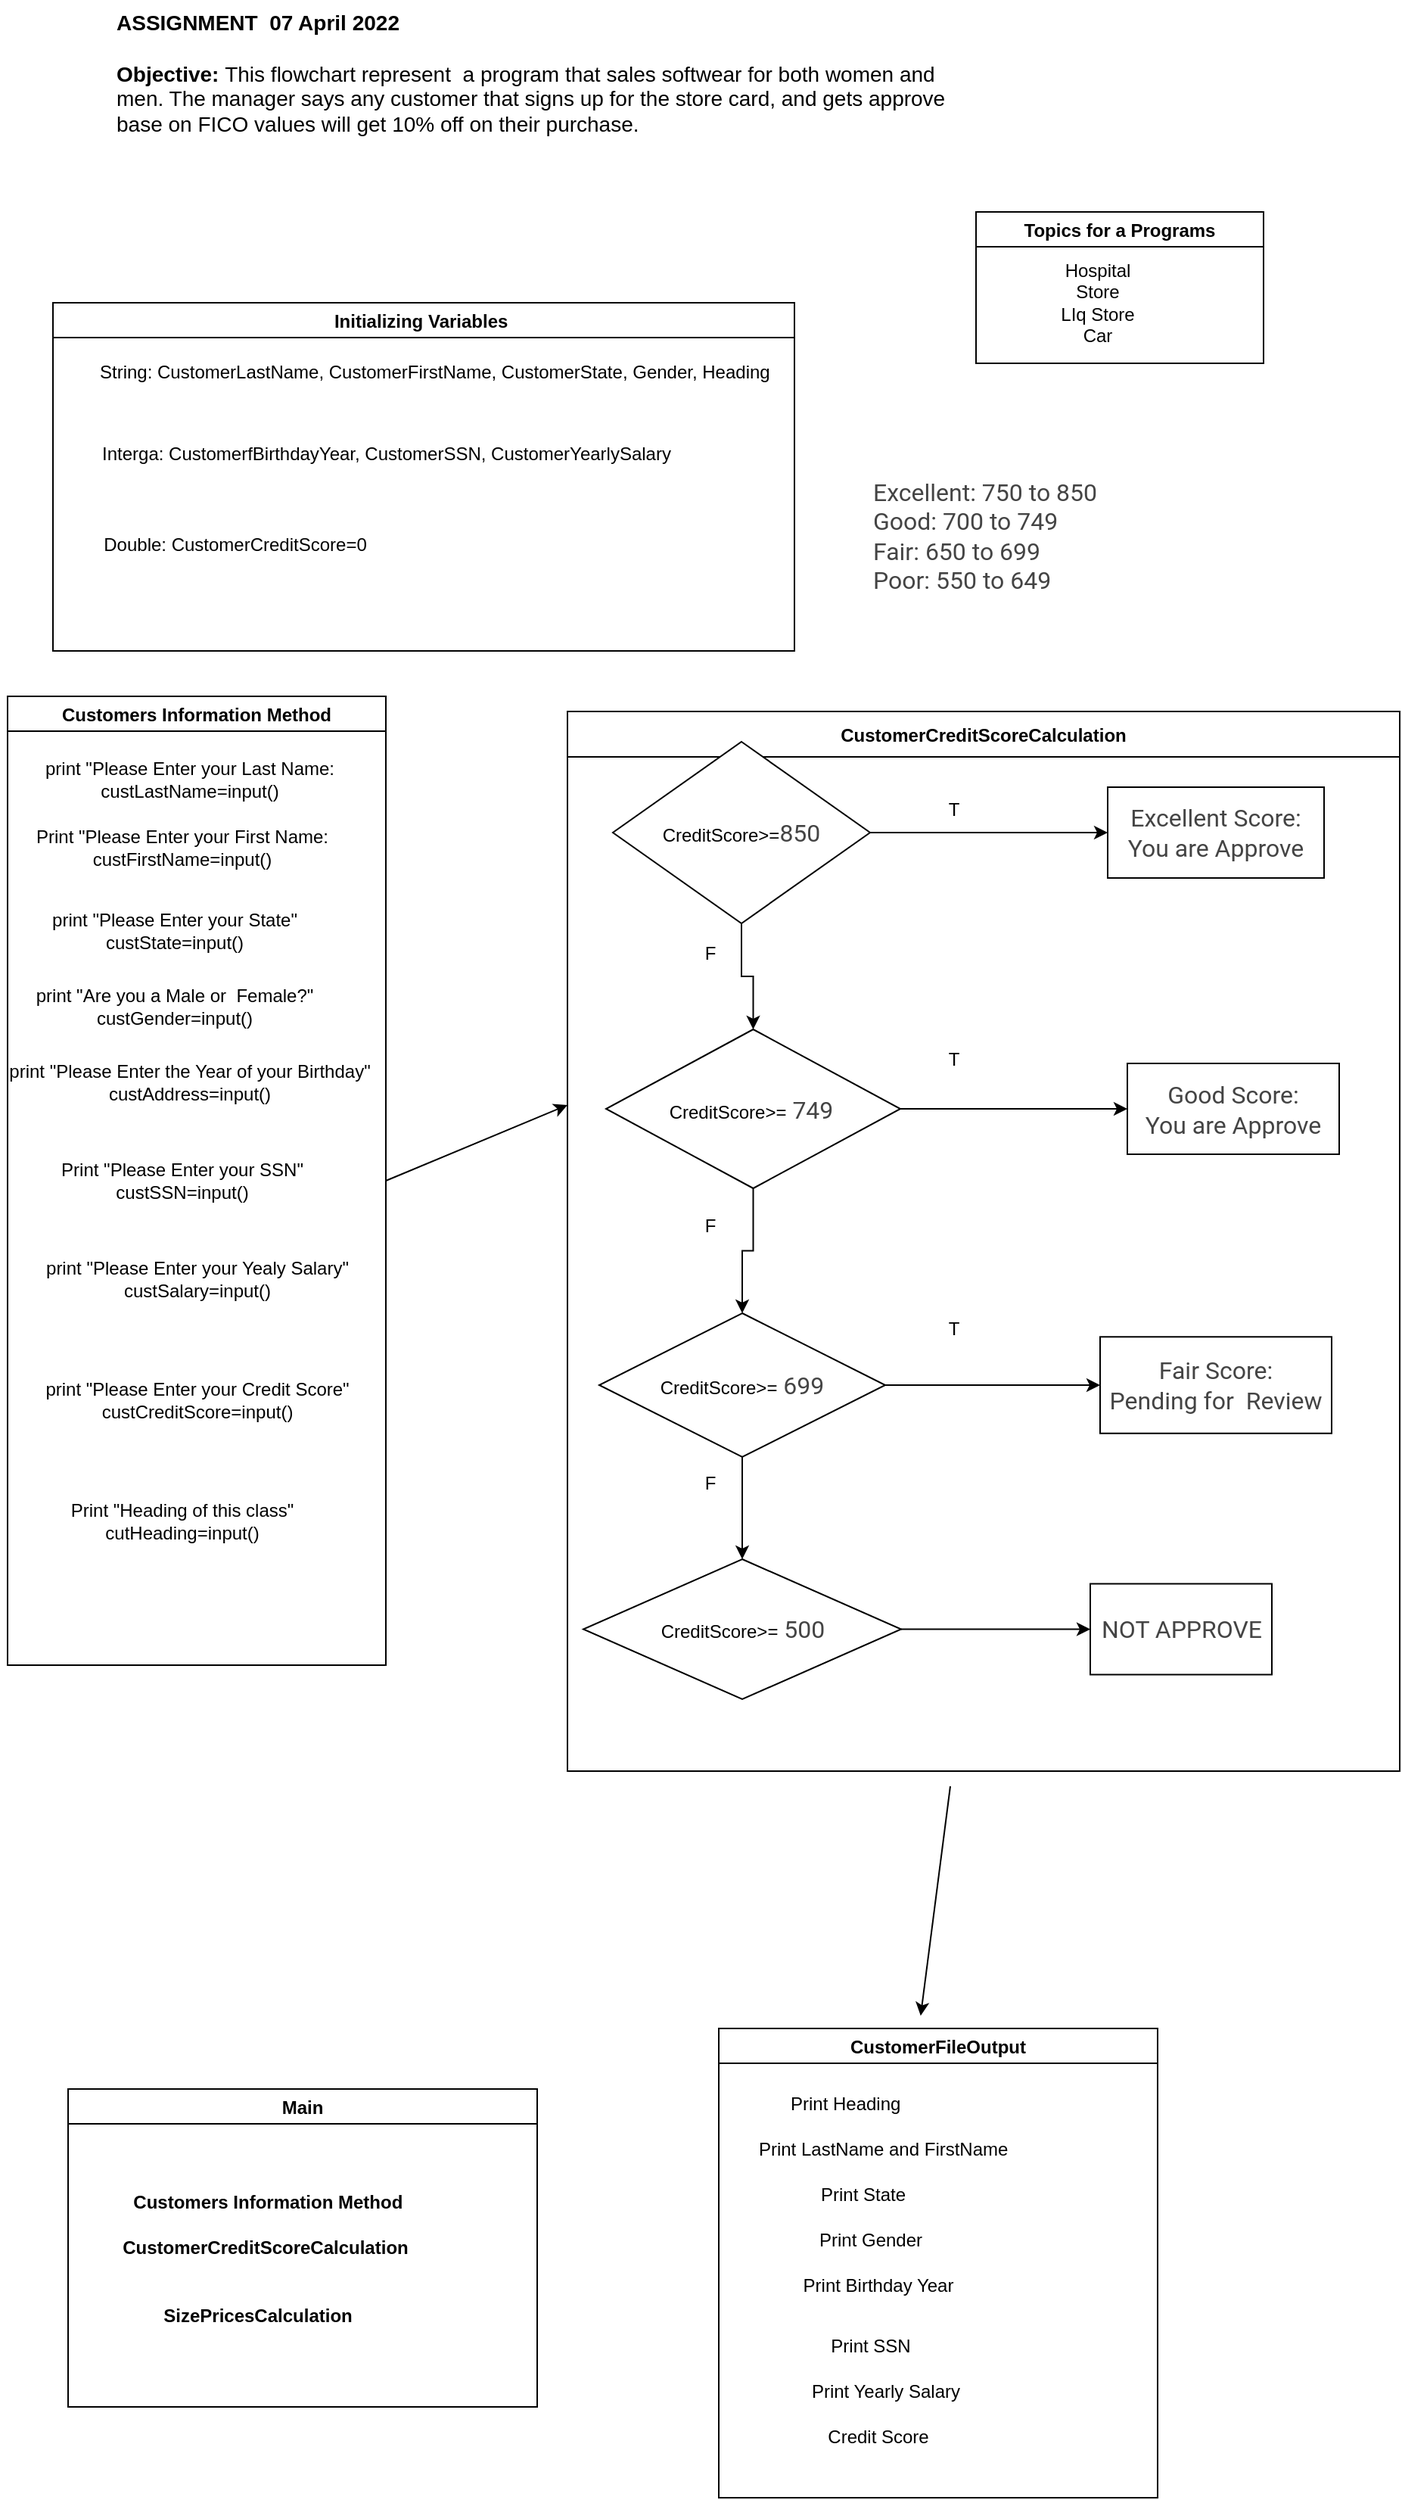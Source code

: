 <mxfile version="16.5.1" type="device"><diagram id="C5RBs43oDa-KdzZeNtuy" name="Page-1"><mxGraphModel dx="1630" dy="530" grid="1" gridSize="10" guides="1" tooltips="1" connect="1" arrows="1" fold="1" page="1" pageScale="1" pageWidth="827" pageHeight="1169" math="0" shadow="0"><root><mxCell id="WIyWlLk6GJQsqaUBKTNV-0"/><mxCell id="WIyWlLk6GJQsqaUBKTNV-1" parent="WIyWlLk6GJQsqaUBKTNV-0"/><mxCell id="C-eLiUawDZ9fsrMM97Ie-0" value="&lt;font style=&quot;font-size: 14px&quot;&gt;&lt;b&gt;ASSIGNMENT&amp;nbsp; 07 April 2022&lt;br&gt;&lt;br&gt;Objective: &lt;/b&gt;This flowchart represent&amp;nbsp; a program that sales softwear for both women and men. The manager says any customer that signs up for the store card, and gets approve base on FICO values will get 10% off on their purchase.&lt;br&gt;&lt;br&gt;&lt;br&gt;&lt;br&gt;&lt;/font&gt;" style="text;whiteSpace=wrap;html=1;" parent="WIyWlLk6GJQsqaUBKTNV-1" vertex="1"><mxGeometry x="60" y="20" width="550" height="110" as="geometry"/></mxCell><mxCell id="C-eLiUawDZ9fsrMM97Ie-1" value="Topics for a Programs" style="swimlane;" parent="WIyWlLk6GJQsqaUBKTNV-1" vertex="1"><mxGeometry x="630" y="160" width="190" height="100" as="geometry"/></mxCell><mxCell id="C-eLiUawDZ9fsrMM97Ie-2" value="Hospital&lt;br&gt;Store&lt;br&gt;LIq Store&lt;br&gt;Car" style="text;html=1;align=center;verticalAlign=middle;resizable=0;points=[];autosize=1;strokeColor=none;fillColor=none;" parent="C-eLiUawDZ9fsrMM97Ie-1" vertex="1"><mxGeometry x="50" y="30" width="60" height="60" as="geometry"/></mxCell><mxCell id="C-eLiUawDZ9fsrMM97Ie-8" value="&#10;Customers Information Method&#10;" style="swimlane;startSize=23;" parent="WIyWlLk6GJQsqaUBKTNV-1" vertex="1"><mxGeometry x="-10" y="480" width="250" height="640" as="geometry"/></mxCell><mxCell id="C-eLiUawDZ9fsrMM97Ie-16" value="print &quot;Please Enter your Last Name:&lt;br&gt;custLastName=input()" style="text;html=1;align=center;verticalAlign=middle;resizable=0;points=[];autosize=1;strokeColor=none;fillColor=none;" parent="C-eLiUawDZ9fsrMM97Ie-8" vertex="1"><mxGeometry x="15" y="40" width="210" height="30" as="geometry"/></mxCell><mxCell id="C-eLiUawDZ9fsrMM97Ie-17" value="Print &quot;Please Enter your First Name:&lt;br&gt;custFirstName=input()" style="text;html=1;align=center;verticalAlign=middle;resizable=0;points=[];autosize=1;strokeColor=none;fillColor=none;" parent="C-eLiUawDZ9fsrMM97Ie-8" vertex="1"><mxGeometry x="10" y="85" width="210" height="30" as="geometry"/></mxCell><mxCell id="8xgoOk-VvRx5clANW7Qy-5" value="Print &quot;Please Enter your SSN&quot;&lt;br&gt;custSSN=input()" style="text;html=1;align=center;verticalAlign=middle;resizable=0;points=[];autosize=1;strokeColor=none;fillColor=none;" parent="C-eLiUawDZ9fsrMM97Ie-8" vertex="1"><mxGeometry x="25" y="305" width="180" height="30" as="geometry"/></mxCell><mxCell id="8xgoOk-VvRx5clANW7Qy-6" value="print &quot;Please Enter your Yealy Salary&quot;&lt;br&gt;custSalary=input()" style="text;html=1;align=center;verticalAlign=middle;resizable=0;points=[];autosize=1;strokeColor=none;fillColor=none;" parent="C-eLiUawDZ9fsrMM97Ie-8" vertex="1"><mxGeometry x="15" y="370" width="220" height="30" as="geometry"/></mxCell><mxCell id="8xgoOk-VvRx5clANW7Qy-8" value="print &quot;Please Enter the Year of your Birthday&quot;&lt;br&gt;custAddress=input()" style="text;html=1;align=center;verticalAlign=middle;resizable=0;points=[];autosize=1;strokeColor=none;fillColor=none;" parent="C-eLiUawDZ9fsrMM97Ie-8" vertex="1"><mxGeometry x="-5" y="240" width="250" height="30" as="geometry"/></mxCell><mxCell id="8xgoOk-VvRx5clANW7Qy-26" value="print &quot;Are you a Male or&amp;nbsp; Female?&quot;&lt;br&gt;custGender=input()" style="text;html=1;align=center;verticalAlign=middle;resizable=0;points=[];autosize=1;strokeColor=none;fillColor=none;" parent="C-eLiUawDZ9fsrMM97Ie-8" vertex="1"><mxGeometry x="10" y="190" width="200" height="30" as="geometry"/></mxCell><mxCell id="bjGSZRK8e-W0HUkinGEo-0" value="Print &quot;Heading of this class&quot;&lt;br&gt;cutHeading=input()" style="text;html=1;align=center;verticalAlign=middle;resizable=0;points=[];autosize=1;strokeColor=none;fillColor=none;" vertex="1" parent="C-eLiUawDZ9fsrMM97Ie-8"><mxGeometry x="35" y="530" width="160" height="30" as="geometry"/></mxCell><mxCell id="bjGSZRK8e-W0HUkinGEo-4" value="print &quot;Please Enter your Credit Score&quot;&lt;br&gt;custCreditScore=input()" style="text;html=1;align=center;verticalAlign=middle;resizable=0;points=[];autosize=1;strokeColor=none;fillColor=none;" vertex="1" parent="C-eLiUawDZ9fsrMM97Ie-8"><mxGeometry x="15" y="450" width="220" height="30" as="geometry"/></mxCell><mxCell id="bjGSZRK8e-W0HUkinGEo-3" value="&lt;span style=&quot;color: rgba(0 , 0 , 0 , 0) ; font-family: monospace ; font-size: 0px&quot;&gt;%3CmxGraphModel%3E%3Croot%3E%3CmxCell%20id%3D%220%22%2F%3E%3CmxCell%20id%3D%221%22%20parent%3D%220%22%2F%3E%3CmxCell%20id%3D%222%22%20value%3D%22print%20%26quot%3BPlease%20Enter%20your%20Yealy%20Salary%26quot%3B%26lt%3Bbr%26gt%3BcustSalary%3Dinput()%22%20style%3D%22text%3Bhtml%3D1%3Balign%3Dcenter%3BverticalAlign%3Dmiddle%3Bresizable%3D0%3Bpoints%3D%5B%5D%3Bautosize%3D1%3BstrokeColor%3Dnone%3BfillColor%3Dnone%3B%22%20vertex%3D%221%22%20parent%3D%221%22%3E%3CmxGeometry%20x%3D%2235%22%20y%3D%22880%22%20width%3D%22220%22%20height%3D%2230%22%20as%3D%22geometry%22%2F%3E%3C%2FmxCell%3E%3C%2Froot%3E%3C%2FmxGraphModel%3E&lt;/span&gt;" style="text;html=1;align=center;verticalAlign=middle;resizable=0;points=[];autosize=1;strokeColor=none;fillColor=none;" vertex="1" parent="C-eLiUawDZ9fsrMM97Ie-8"><mxGeometry x="80" y="460" width="20" height="20" as="geometry"/></mxCell><mxCell id="bjGSZRK8e-W0HUkinGEo-27" value="print &quot;Please Enter your State&quot;&lt;br&gt;custState=input()" style="text;html=1;align=center;verticalAlign=middle;resizable=0;points=[];autosize=1;strokeColor=none;fillColor=none;" vertex="1" parent="C-eLiUawDZ9fsrMM97Ie-8"><mxGeometry x="20" y="140" width="180" height="30" as="geometry"/></mxCell><mxCell id="C-eLiUawDZ9fsrMM97Ie-9" value="CustomerCreditScoreCalculation" style="swimlane;startSize=30;" parent="WIyWlLk6GJQsqaUBKTNV-1" vertex="1"><mxGeometry x="360" y="490" width="550" height="700" as="geometry"/></mxCell><mxCell id="C-eLiUawDZ9fsrMM97Ie-12" value="" style="edgeStyle=orthogonalEdgeStyle;rounded=0;orthogonalLoop=1;jettySize=auto;html=1;" parent="C-eLiUawDZ9fsrMM97Ie-9" source="C-eLiUawDZ9fsrMM97Ie-10" target="C-eLiUawDZ9fsrMM97Ie-11" edge="1"><mxGeometry relative="1" as="geometry"/></mxCell><mxCell id="bjGSZRK8e-W0HUkinGEo-22" value="" style="edgeStyle=orthogonalEdgeStyle;rounded=0;orthogonalLoop=1;jettySize=auto;html=1;" edge="1" parent="C-eLiUawDZ9fsrMM97Ie-9" source="C-eLiUawDZ9fsrMM97Ie-10" target="8xgoOk-VvRx5clANW7Qy-31"><mxGeometry relative="1" as="geometry"/></mxCell><mxCell id="C-eLiUawDZ9fsrMM97Ie-10" value="CreditScore&amp;gt;=&lt;span style=&quot;color: rgb(68 , 68 , 68) ; font-family: &amp;#34;roboto&amp;#34; , sans-serif ; font-size: 16px ; text-align: left ; background-color: rgb(255 , 255 , 255)&quot;&gt;850&lt;/span&gt;" style="rhombus;whiteSpace=wrap;html=1;" parent="C-eLiUawDZ9fsrMM97Ie-9" vertex="1"><mxGeometry x="30" y="20" width="170" height="120" as="geometry"/></mxCell><mxCell id="C-eLiUawDZ9fsrMM97Ie-11" value="&lt;span style=&quot;color: rgb(68 , 68 , 68) ; font-family: &amp;#34;roboto&amp;#34; , sans-serif ; font-size: 16px ; text-align: left ; background-color: rgb(255 , 255 , 255)&quot;&gt;Excellent Score:&lt;br&gt;You are Approve&lt;br&gt;&lt;/span&gt;" style="whiteSpace=wrap;html=1;" parent="C-eLiUawDZ9fsrMM97Ie-9" vertex="1"><mxGeometry x="357" y="50" width="143" height="60" as="geometry"/></mxCell><mxCell id="8xgoOk-VvRx5clANW7Qy-35" value="" style="edgeStyle=orthogonalEdgeStyle;rounded=0;orthogonalLoop=1;jettySize=auto;html=1;" parent="C-eLiUawDZ9fsrMM97Ie-9" source="8xgoOk-VvRx5clANW7Qy-31" target="8xgoOk-VvRx5clANW7Qy-34" edge="1"><mxGeometry relative="1" as="geometry"/></mxCell><mxCell id="8xgoOk-VvRx5clANW7Qy-37" value="" style="edgeStyle=orthogonalEdgeStyle;rounded=0;orthogonalLoop=1;jettySize=auto;html=1;" parent="C-eLiUawDZ9fsrMM97Ie-9" source="8xgoOk-VvRx5clANW7Qy-31" target="8xgoOk-VvRx5clANW7Qy-36" edge="1"><mxGeometry relative="1" as="geometry"/></mxCell><mxCell id="8xgoOk-VvRx5clANW7Qy-31" value="CreditScore&amp;gt;=&lt;span style=&quot;color: rgb(68 , 68 , 68) ; font-family: &amp;#34;roboto&amp;#34; , sans-serif ; font-size: 16px ; text-align: left ; background-color: rgb(255 , 255 , 255)&quot;&gt;&amp;nbsp;749&amp;nbsp;&lt;/span&gt;" style="rhombus;whiteSpace=wrap;html=1;" parent="C-eLiUawDZ9fsrMM97Ie-9" vertex="1"><mxGeometry x="25.5" y="210" width="194.5" height="105" as="geometry"/></mxCell><mxCell id="bjGSZRK8e-W0HUkinGEo-11" value="" style="edgeStyle=orthogonalEdgeStyle;rounded=0;orthogonalLoop=1;jettySize=auto;html=1;" edge="1" parent="C-eLiUawDZ9fsrMM97Ie-9" source="8xgoOk-VvRx5clANW7Qy-34" target="bjGSZRK8e-W0HUkinGEo-10"><mxGeometry relative="1" as="geometry"/></mxCell><mxCell id="8xgoOk-VvRx5clANW7Qy-34" value="CreditScore&amp;gt;=&lt;span style=&quot;color: rgb(68 , 68 , 68) ; font-family: &amp;#34;roboto&amp;#34; , sans-serif ; font-size: 16px ; text-align: left ; background-color: rgb(255 , 255 , 255)&quot;&gt;&amp;nbsp;&lt;/span&gt;&lt;span style=&quot;color: rgb(68 , 68 , 68) ; font-family: &amp;#34;roboto&amp;#34; , sans-serif ; font-size: 16px ; text-align: left ; background-color: rgb(255 , 255 , 255)&quot;&gt;699&lt;/span&gt;" style="rhombus;whiteSpace=wrap;html=1;" parent="C-eLiUawDZ9fsrMM97Ie-9" vertex="1"><mxGeometry x="21" y="397.5" width="189" height="95" as="geometry"/></mxCell><mxCell id="8xgoOk-VvRx5clANW7Qy-36" value="&lt;span style=&quot;color: rgb(68 , 68 , 68) ; font-family: &amp;#34;roboto&amp;#34; , sans-serif ; font-size: 16px ; text-align: left ; background-color: rgb(255 , 255 , 255)&quot;&gt;Good Score:&lt;/span&gt;&lt;br style=&quot;color: rgb(68 , 68 , 68) ; font-family: &amp;#34;roboto&amp;#34; , sans-serif ; font-size: 16px ; text-align: left&quot;&gt;&lt;span style=&quot;color: rgb(68 , 68 , 68) ; font-family: &amp;#34;roboto&amp;#34; , sans-serif ; font-size: 16px ; text-align: left ; background-color: rgb(255 , 255 , 255)&quot;&gt;You are Approve&lt;/span&gt;" style="whiteSpace=wrap;html=1;" parent="C-eLiUawDZ9fsrMM97Ie-9" vertex="1"><mxGeometry x="370" y="232.5" width="140" height="60" as="geometry"/></mxCell><mxCell id="8xgoOk-VvRx5clANW7Qy-42" value="T" style="text;html=1;align=center;verticalAlign=middle;resizable=0;points=[];autosize=1;strokeColor=none;fillColor=none;" parent="C-eLiUawDZ9fsrMM97Ie-9" vertex="1"><mxGeometry x="245" y="220" width="20" height="20" as="geometry"/></mxCell><mxCell id="8xgoOk-VvRx5clANW7Qy-30" value="T" style="text;html=1;align=center;verticalAlign=middle;resizable=0;points=[];autosize=1;strokeColor=none;fillColor=none;" parent="C-eLiUawDZ9fsrMM97Ie-9" vertex="1"><mxGeometry x="245" y="55" width="20" height="20" as="geometry"/></mxCell><mxCell id="bjGSZRK8e-W0HUkinGEo-10" value="&lt;span style=&quot;color: rgb(68 , 68 , 68) ; font-family: &amp;#34;roboto&amp;#34; , sans-serif ; font-size: 16px ; text-align: left ; background-color: rgb(255 , 255 , 255)&quot;&gt;Fair Score:&lt;br&gt;Pending for&amp;nbsp; Review&lt;br&gt;&lt;/span&gt;" style="whiteSpace=wrap;html=1;" vertex="1" parent="C-eLiUawDZ9fsrMM97Ie-9"><mxGeometry x="352" y="413.13" width="153" height="63.75" as="geometry"/></mxCell><mxCell id="8xgoOk-VvRx5clANW7Qy-44" value="T" style="text;html=1;align=center;verticalAlign=middle;resizable=0;points=[];autosize=1;strokeColor=none;fillColor=none;" parent="C-eLiUawDZ9fsrMM97Ie-9" vertex="1"><mxGeometry x="245" y="397.5" width="20" height="20" as="geometry"/></mxCell><mxCell id="bjGSZRK8e-W0HUkinGEo-24" value="" style="edgeStyle=orthogonalEdgeStyle;rounded=0;orthogonalLoop=1;jettySize=auto;html=1;" edge="1" parent="C-eLiUawDZ9fsrMM97Ie-9" source="8xgoOk-VvRx5clANW7Qy-40" target="bjGSZRK8e-W0HUkinGEo-23"><mxGeometry relative="1" as="geometry"/></mxCell><mxCell id="8xgoOk-VvRx5clANW7Qy-40" value="CreditScore&amp;gt;=&lt;span style=&quot;color: rgb(68 , 68 , 68) ; font-family: &amp;#34;roboto&amp;#34; , sans-serif ; font-size: 16px ; text-align: left ; background-color: rgb(255 , 255 , 255)&quot;&gt;&amp;nbsp;500&lt;/span&gt;&lt;span style=&quot;color: rgb(68 , 68 , 68) ; font-family: &amp;#34;roboto&amp;#34; , sans-serif ; font-size: 16px ; text-align: left ; background-color: rgb(255 , 255 , 255)&quot;&gt;&lt;br&gt;&lt;/span&gt;" style="rhombus;whiteSpace=wrap;html=1;" parent="C-eLiUawDZ9fsrMM97Ie-9" vertex="1"><mxGeometry x="10.5" y="560" width="210" height="92.5" as="geometry"/></mxCell><mxCell id="8xgoOk-VvRx5clANW7Qy-41" value="" style="edgeStyle=orthogonalEdgeStyle;rounded=0;orthogonalLoop=1;jettySize=auto;html=1;" parent="C-eLiUawDZ9fsrMM97Ie-9" source="8xgoOk-VvRx5clANW7Qy-34" target="8xgoOk-VvRx5clANW7Qy-40" edge="1"><mxGeometry relative="1" as="geometry"/></mxCell><mxCell id="bjGSZRK8e-W0HUkinGEo-12" value="F" style="text;html=1;align=center;verticalAlign=middle;resizable=0;points=[];autosize=1;strokeColor=none;fillColor=none;" vertex="1" parent="C-eLiUawDZ9fsrMM97Ie-9"><mxGeometry x="84" y="330" width="20" height="20" as="geometry"/></mxCell><mxCell id="bjGSZRK8e-W0HUkinGEo-16" value="F" style="text;html=1;align=center;verticalAlign=middle;resizable=0;points=[];autosize=1;strokeColor=none;fillColor=none;" vertex="1" parent="C-eLiUawDZ9fsrMM97Ie-9"><mxGeometry x="84" y="500" width="20" height="20" as="geometry"/></mxCell><mxCell id="bjGSZRK8e-W0HUkinGEo-23" value="&lt;div style=&quot;text-align: left&quot;&gt;&lt;font color=&quot;#444444&quot; face=&quot;roboto, sans-serif&quot;&gt;&lt;span style=&quot;font-size: 16px ; background-color: rgb(255 , 255 , 255)&quot;&gt;NOT APPROVE&lt;/span&gt;&lt;/font&gt;&lt;/div&gt;" style="whiteSpace=wrap;html=1;" vertex="1" parent="C-eLiUawDZ9fsrMM97Ie-9"><mxGeometry x="345.5" y="576.25" width="120" height="60" as="geometry"/></mxCell><mxCell id="bjGSZRK8e-W0HUkinGEo-20" value="F" style="text;html=1;align=center;verticalAlign=middle;resizable=0;points=[];autosize=1;strokeColor=none;fillColor=none;" vertex="1" parent="C-eLiUawDZ9fsrMM97Ie-9"><mxGeometry x="84" y="150" width="20" height="20" as="geometry"/></mxCell><mxCell id="8xgoOk-VvRx5clANW7Qy-0" value="Initializing Variables " style="swimlane;startSize=23;" parent="WIyWlLk6GJQsqaUBKTNV-1" vertex="1"><mxGeometry x="20" y="220" width="490" height="230" as="geometry"/></mxCell><mxCell id="8xgoOk-VvRx5clANW7Qy-1" value="String: CustomerLastName, CustomerFirstName, CustomerState, Gender, Heading " style="text;strokeColor=none;fillColor=none;align=left;verticalAlign=middle;spacingLeft=4;spacingRight=4;overflow=hidden;points=[[0,0.5],[1,0.5]];portConstraint=eastwest;rotatable=0;" parent="8xgoOk-VvRx5clANW7Qy-0" vertex="1"><mxGeometry x="25" y="30" width="465" height="30" as="geometry"/></mxCell><mxCell id="8xgoOk-VvRx5clANW7Qy-2" value="Interga: CustomerfBirthdayYear, CustomerSSN, CustomerYearlySalary" style="text;html=1;align=center;verticalAlign=middle;resizable=0;points=[];autosize=1;strokeColor=none;fillColor=none;" parent="8xgoOk-VvRx5clANW7Qy-0" vertex="1"><mxGeometry x="25" y="90" width="390" height="20" as="geometry"/></mxCell><mxCell id="bjGSZRK8e-W0HUkinGEo-6" value="Double: CustomerCreditScore=0" style="text;html=1;align=center;verticalAlign=middle;resizable=0;points=[];autosize=1;strokeColor=none;fillColor=none;" vertex="1" parent="8xgoOk-VvRx5clANW7Qy-0"><mxGeometry x="25" y="150" width="190" height="20" as="geometry"/></mxCell><mxCell id="8xgoOk-VvRx5clANW7Qy-12" value="CustomerFileOutput" style="swimlane;" parent="WIyWlLk6GJQsqaUBKTNV-1" vertex="1"><mxGeometry x="460" y="1360" width="290" height="310" as="geometry"/></mxCell><mxCell id="8xgoOk-VvRx5clANW7Qy-51" value="Print LastName and FirstName&amp;nbsp;" style="text;html=1;align=center;verticalAlign=middle;resizable=0;points=[];autosize=1;strokeColor=none;fillColor=none;" parent="8xgoOk-VvRx5clANW7Qy-12" vertex="1"><mxGeometry x="20" y="70" width="180" height="20" as="geometry"/></mxCell><mxCell id="8xgoOk-VvRx5clANW7Qy-52" value="Print Heading&amp;nbsp;" style="text;html=1;align=center;verticalAlign=middle;resizable=0;points=[];autosize=1;strokeColor=none;fillColor=none;" parent="8xgoOk-VvRx5clANW7Qy-12" vertex="1"><mxGeometry x="40" y="40" width="90" height="20" as="geometry"/></mxCell><mxCell id="8xgoOk-VvRx5clANW7Qy-53" value="Print State" style="text;html=1;align=center;verticalAlign=middle;resizable=0;points=[];autosize=1;strokeColor=none;fillColor=none;" parent="8xgoOk-VvRx5clANW7Qy-12" vertex="1"><mxGeometry x="60" y="100" width="70" height="20" as="geometry"/></mxCell><mxCell id="8xgoOk-VvRx5clANW7Qy-54" value="Print Gender" style="text;html=1;align=center;verticalAlign=middle;resizable=0;points=[];autosize=1;strokeColor=none;fillColor=none;" parent="8xgoOk-VvRx5clANW7Qy-12" vertex="1"><mxGeometry x="60" y="130" width="80" height="20" as="geometry"/></mxCell><mxCell id="8xgoOk-VvRx5clANW7Qy-55" value="Print Birthday Year" style="text;html=1;align=center;verticalAlign=middle;resizable=0;points=[];autosize=1;strokeColor=none;fillColor=none;" parent="8xgoOk-VvRx5clANW7Qy-12" vertex="1"><mxGeometry x="50" y="160" width="110" height="20" as="geometry"/></mxCell><mxCell id="8xgoOk-VvRx5clANW7Qy-57" value="Print SSN" style="text;html=1;align=center;verticalAlign=middle;resizable=0;points=[];autosize=1;strokeColor=none;fillColor=none;" parent="8xgoOk-VvRx5clANW7Qy-12" vertex="1"><mxGeometry x="65" y="200" width="70" height="20" as="geometry"/></mxCell><mxCell id="8xgoOk-VvRx5clANW7Qy-60" value="Print Yearly Salary" style="text;html=1;align=center;verticalAlign=middle;resizable=0;points=[];autosize=1;strokeColor=none;fillColor=none;" parent="8xgoOk-VvRx5clANW7Qy-12" vertex="1"><mxGeometry x="55" y="230" width="110" height="20" as="geometry"/></mxCell><mxCell id="bjGSZRK8e-W0HUkinGEo-28" value="Credit Score" style="text;html=1;align=center;verticalAlign=middle;resizable=0;points=[];autosize=1;strokeColor=none;fillColor=none;" vertex="1" parent="8xgoOk-VvRx5clANW7Qy-12"><mxGeometry x="65" y="260" width="80" height="20" as="geometry"/></mxCell><mxCell id="8xgoOk-VvRx5clANW7Qy-17" value="Main" style="swimlane;" parent="WIyWlLk6GJQsqaUBKTNV-1" vertex="1"><mxGeometry x="30" y="1400" width="310" height="210" as="geometry"/></mxCell><mxCell id="8xgoOk-VvRx5clANW7Qy-48" value="&lt;b&gt;&amp;nbsp;Customers Information Method&lt;br&gt;&lt;/b&gt;" style="text;html=1;align=center;verticalAlign=middle;resizable=0;points=[];autosize=1;strokeColor=none;fillColor=none;" parent="8xgoOk-VvRx5clANW7Qy-17" vertex="1"><mxGeometry x="30" y="65" width="200" height="20" as="geometry"/></mxCell><mxCell id="8xgoOk-VvRx5clANW7Qy-49" value="&lt;span style=&quot;font-weight: 700&quot;&gt;CustomerCreditScoreCalculation&lt;/span&gt;" style="text;html=1;align=center;verticalAlign=middle;resizable=0;points=[];autosize=1;strokeColor=none;fillColor=none;" parent="8xgoOk-VvRx5clANW7Qy-17" vertex="1"><mxGeometry x="30" y="95" width="200" height="20" as="geometry"/></mxCell><mxCell id="8xgoOk-VvRx5clANW7Qy-50" value="&lt;span style=&quot;font-weight: 700&quot;&gt;SizePricesCalculation&lt;/span&gt;" style="text;html=1;align=center;verticalAlign=middle;resizable=0;points=[];autosize=1;strokeColor=none;fillColor=none;" parent="8xgoOk-VvRx5clANW7Qy-17" vertex="1"><mxGeometry x="55" y="140" width="140" height="20" as="geometry"/></mxCell><mxCell id="8xgoOk-VvRx5clANW7Qy-24" value="" style="endArrow=classic;html=1;rounded=0;entryX=0.46;entryY=-0.027;entryDx=0;entryDy=0;entryPerimeter=0;" parent="WIyWlLk6GJQsqaUBKTNV-1" target="8xgoOk-VvRx5clANW7Qy-12" edge="1"><mxGeometry width="50" height="50" relative="1" as="geometry"><mxPoint x="613" y="1200" as="sourcePoint"/><mxPoint x="660" y="960" as="targetPoint"/></mxGeometry></mxCell><mxCell id="8xgoOk-VvRx5clANW7Qy-25" value="" style="endArrow=classic;html=1;rounded=0;exitX=1;exitY=0.5;exitDx=0;exitDy=0;" parent="WIyWlLk6GJQsqaUBKTNV-1" source="C-eLiUawDZ9fsrMM97Ie-8" edge="1"><mxGeometry width="50" height="50" relative="1" as="geometry"><mxPoint x="280" y="780" as="sourcePoint"/><mxPoint x="360" y="750" as="targetPoint"/></mxGeometry></mxCell><mxCell id="bjGSZRK8e-W0HUkinGEo-7" value="&lt;span style=&quot;color: rgb(68 , 68 , 68) ; font-family: &amp;#34;roboto&amp;#34; , sans-serif ; font-size: 16px ; font-style: normal ; font-weight: 400 ; letter-spacing: normal ; text-align: left ; text-indent: 0px ; text-transform: none ; word-spacing: 0px ; background-color: rgb(255 , 255 , 255) ; display: inline ; float: none&quot;&gt;&lt;br&gt;Excellent: 750 to 850 &lt;br&gt;Good: 700 to 749 &lt;br&gt;Fair: 650 to 699 &lt;br&gt;Poor: 550 to 649 &lt;br&gt;&lt;br&gt;&lt;/span&gt;" style="text;whiteSpace=wrap;html=1;" vertex="1" parent="WIyWlLk6GJQsqaUBKTNV-1"><mxGeometry x="560" y="310" width="160" height="130" as="geometry"/></mxCell></root></mxGraphModel></diagram></mxfile>